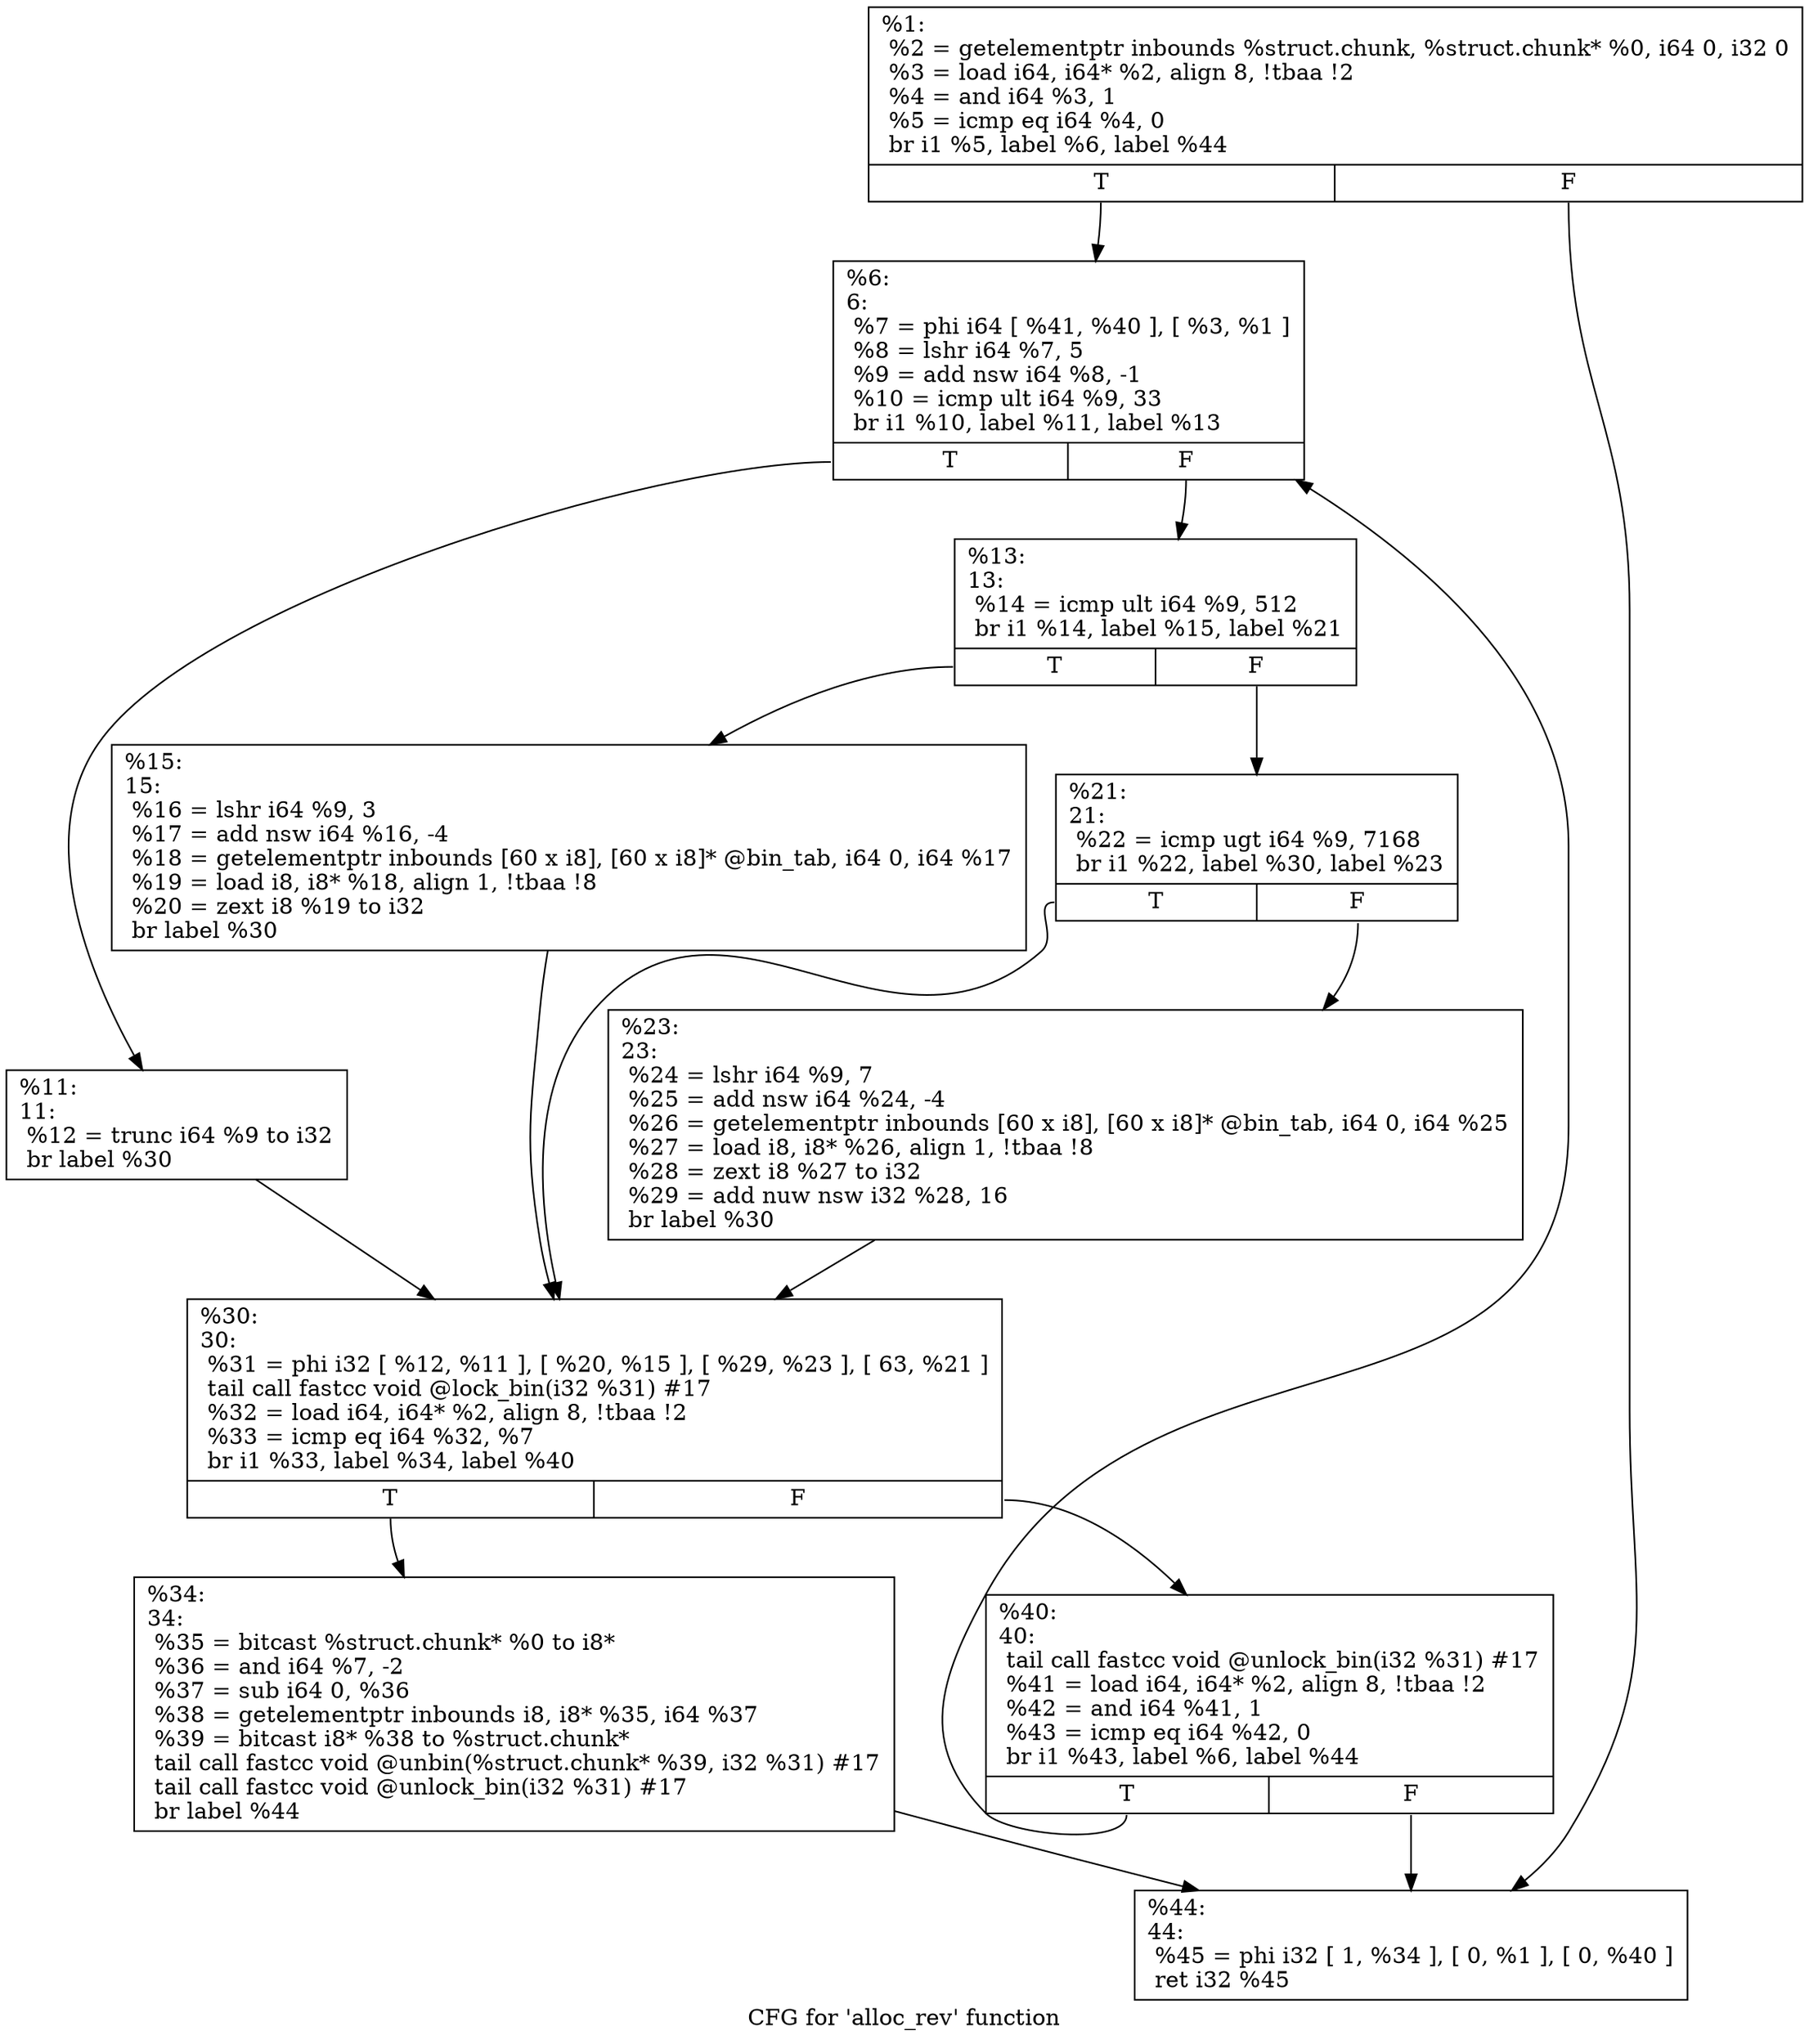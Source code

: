 digraph "CFG for 'alloc_rev' function" {
	label="CFG for 'alloc_rev' function";

	Node0x1103ae0 [shape=record,label="{%1:\l  %2 = getelementptr inbounds %struct.chunk, %struct.chunk* %0, i64 0, i32 0\l  %3 = load i64, i64* %2, align 8, !tbaa !2\l  %4 = and i64 %3, 1\l  %5 = icmp eq i64 %4, 0\l  br i1 %5, label %6, label %44\l|{<s0>T|<s1>F}}"];
	Node0x1103ae0:s0 -> Node0x1103b90;
	Node0x1103ae0:s1 -> Node0x1103e60;
	Node0x1103b90 [shape=record,label="{%6:\l6:                                                \l  %7 = phi i64 [ %41, %40 ], [ %3, %1 ]\l  %8 = lshr i64 %7, 5\l  %9 = add nsw i64 %8, -1\l  %10 = icmp ult i64 %9, 33\l  br i1 %10, label %11, label %13\l|{<s0>T|<s1>F}}"];
	Node0x1103b90:s0 -> Node0x1103be0;
	Node0x1103b90:s1 -> Node0x1103c30;
	Node0x1103be0 [shape=record,label="{%11:\l11:                                               \l  %12 = trunc i64 %9 to i32\l  br label %30\l}"];
	Node0x1103be0 -> Node0x1103d70;
	Node0x1103c30 [shape=record,label="{%13:\l13:                                               \l  %14 = icmp ult i64 %9, 512\l  br i1 %14, label %15, label %21\l|{<s0>T|<s1>F}}"];
	Node0x1103c30:s0 -> Node0x1103c80;
	Node0x1103c30:s1 -> Node0x1103cd0;
	Node0x1103c80 [shape=record,label="{%15:\l15:                                               \l  %16 = lshr i64 %9, 3\l  %17 = add nsw i64 %16, -4\l  %18 = getelementptr inbounds [60 x i8], [60 x i8]* @bin_tab, i64 0, i64 %17\l  %19 = load i8, i8* %18, align 1, !tbaa !8\l  %20 = zext i8 %19 to i32\l  br label %30\l}"];
	Node0x1103c80 -> Node0x1103d70;
	Node0x1103cd0 [shape=record,label="{%21:\l21:                                               \l  %22 = icmp ugt i64 %9, 7168\l  br i1 %22, label %30, label %23\l|{<s0>T|<s1>F}}"];
	Node0x1103cd0:s0 -> Node0x1103d70;
	Node0x1103cd0:s1 -> Node0x1103d20;
	Node0x1103d20 [shape=record,label="{%23:\l23:                                               \l  %24 = lshr i64 %9, 7\l  %25 = add nsw i64 %24, -4\l  %26 = getelementptr inbounds [60 x i8], [60 x i8]* @bin_tab, i64 0, i64 %25\l  %27 = load i8, i8* %26, align 1, !tbaa !8\l  %28 = zext i8 %27 to i32\l  %29 = add nuw nsw i32 %28, 16\l  br label %30\l}"];
	Node0x1103d20 -> Node0x1103d70;
	Node0x1103d70 [shape=record,label="{%30:\l30:                                               \l  %31 = phi i32 [ %12, %11 ], [ %20, %15 ], [ %29, %23 ], [ 63, %21 ]\l  tail call fastcc void @lock_bin(i32 %31) #17\l  %32 = load i64, i64* %2, align 8, !tbaa !2\l  %33 = icmp eq i64 %32, %7\l  br i1 %33, label %34, label %40\l|{<s0>T|<s1>F}}"];
	Node0x1103d70:s0 -> Node0x1103dc0;
	Node0x1103d70:s1 -> Node0x1103e10;
	Node0x1103dc0 [shape=record,label="{%34:\l34:                                               \l  %35 = bitcast %struct.chunk* %0 to i8*\l  %36 = and i64 %7, -2\l  %37 = sub i64 0, %36\l  %38 = getelementptr inbounds i8, i8* %35, i64 %37\l  %39 = bitcast i8* %38 to %struct.chunk*\l  tail call fastcc void @unbin(%struct.chunk* %39, i32 %31) #17\l  tail call fastcc void @unlock_bin(i32 %31) #17\l  br label %44\l}"];
	Node0x1103dc0 -> Node0x1103e60;
	Node0x1103e10 [shape=record,label="{%40:\l40:                                               \l  tail call fastcc void @unlock_bin(i32 %31) #17\l  %41 = load i64, i64* %2, align 8, !tbaa !2\l  %42 = and i64 %41, 1\l  %43 = icmp eq i64 %42, 0\l  br i1 %43, label %6, label %44\l|{<s0>T|<s1>F}}"];
	Node0x1103e10:s0 -> Node0x1103b90;
	Node0x1103e10:s1 -> Node0x1103e60;
	Node0x1103e60 [shape=record,label="{%44:\l44:                                               \l  %45 = phi i32 [ 1, %34 ], [ 0, %1 ], [ 0, %40 ]\l  ret i32 %45\l}"];
}

